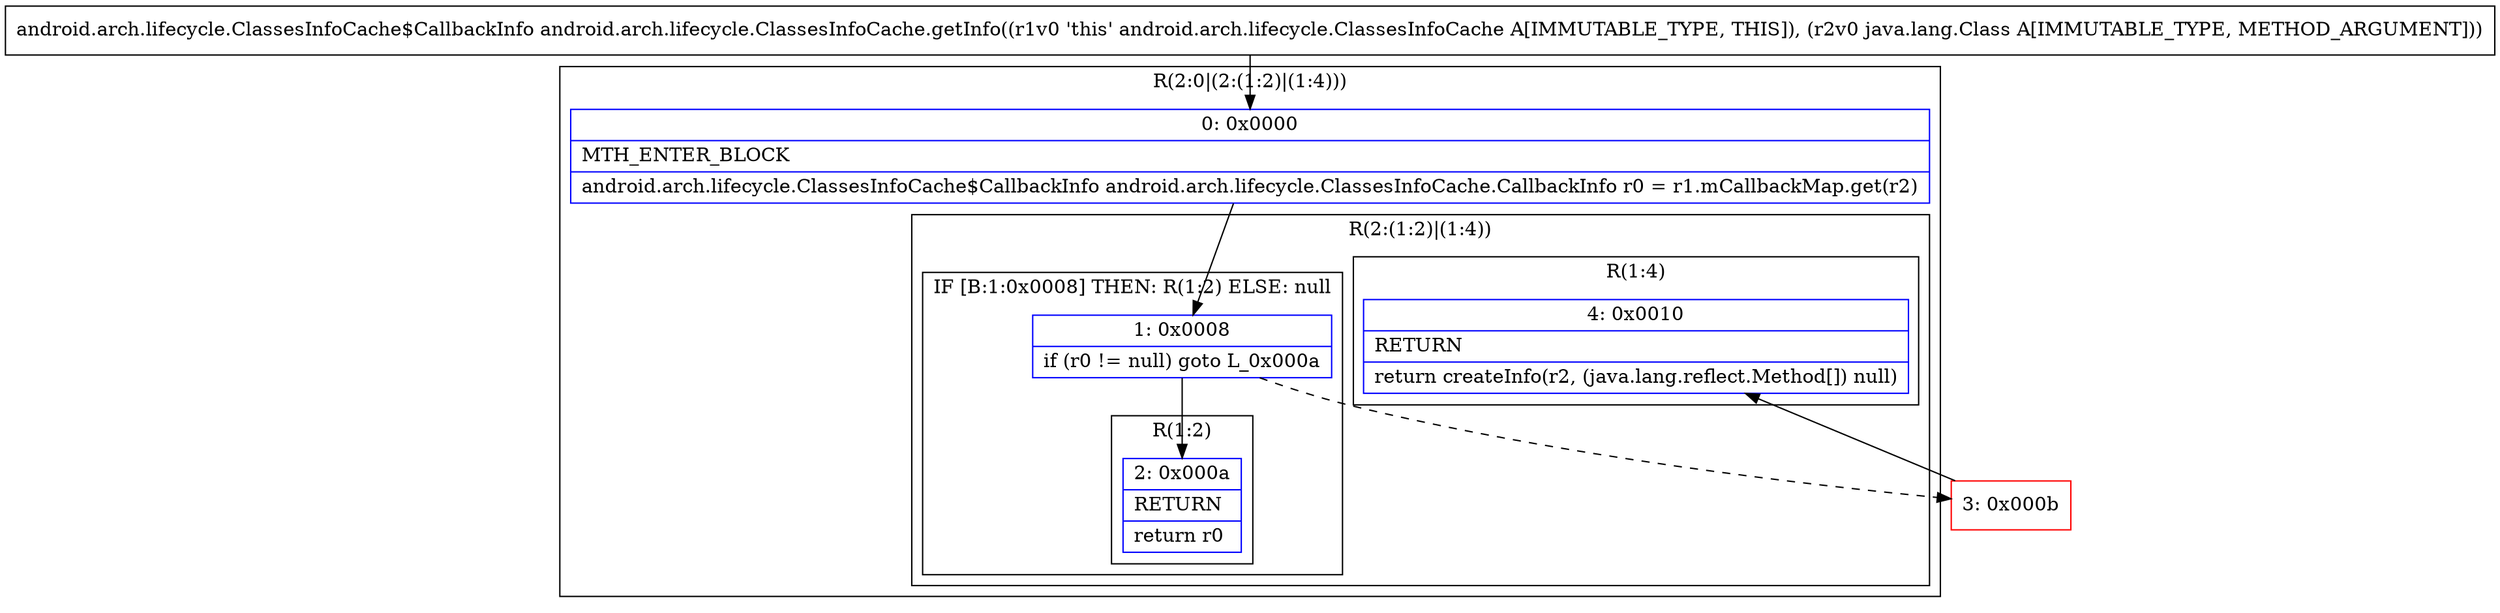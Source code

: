 digraph "CFG forandroid.arch.lifecycle.ClassesInfoCache.getInfo(Ljava\/lang\/Class;)Landroid\/arch\/lifecycle\/ClassesInfoCache$CallbackInfo;" {
subgraph cluster_Region_675466384 {
label = "R(2:0|(2:(1:2)|(1:4)))";
node [shape=record,color=blue];
Node_0 [shape=record,label="{0\:\ 0x0000|MTH_ENTER_BLOCK\l|android.arch.lifecycle.ClassesInfoCache$CallbackInfo android.arch.lifecycle.ClassesInfoCache.CallbackInfo r0 = r1.mCallbackMap.get(r2)\l}"];
subgraph cluster_Region_734445283 {
label = "R(2:(1:2)|(1:4))";
node [shape=record,color=blue];
subgraph cluster_IfRegion_401251818 {
label = "IF [B:1:0x0008] THEN: R(1:2) ELSE: null";
node [shape=record,color=blue];
Node_1 [shape=record,label="{1\:\ 0x0008|if (r0 != null) goto L_0x000a\l}"];
subgraph cluster_Region_1168136596 {
label = "R(1:2)";
node [shape=record,color=blue];
Node_2 [shape=record,label="{2\:\ 0x000a|RETURN\l|return r0\l}"];
}
}
subgraph cluster_Region_1764127741 {
label = "R(1:4)";
node [shape=record,color=blue];
Node_4 [shape=record,label="{4\:\ 0x0010|RETURN\l|return createInfo(r2, (java.lang.reflect.Method[]) null)\l}"];
}
}
}
Node_3 [shape=record,color=red,label="{3\:\ 0x000b}"];
MethodNode[shape=record,label="{android.arch.lifecycle.ClassesInfoCache$CallbackInfo android.arch.lifecycle.ClassesInfoCache.getInfo((r1v0 'this' android.arch.lifecycle.ClassesInfoCache A[IMMUTABLE_TYPE, THIS]), (r2v0 java.lang.Class A[IMMUTABLE_TYPE, METHOD_ARGUMENT])) }"];
MethodNode -> Node_0;
Node_0 -> Node_1;
Node_1 -> Node_2;
Node_1 -> Node_3[style=dashed];
Node_3 -> Node_4;
}

